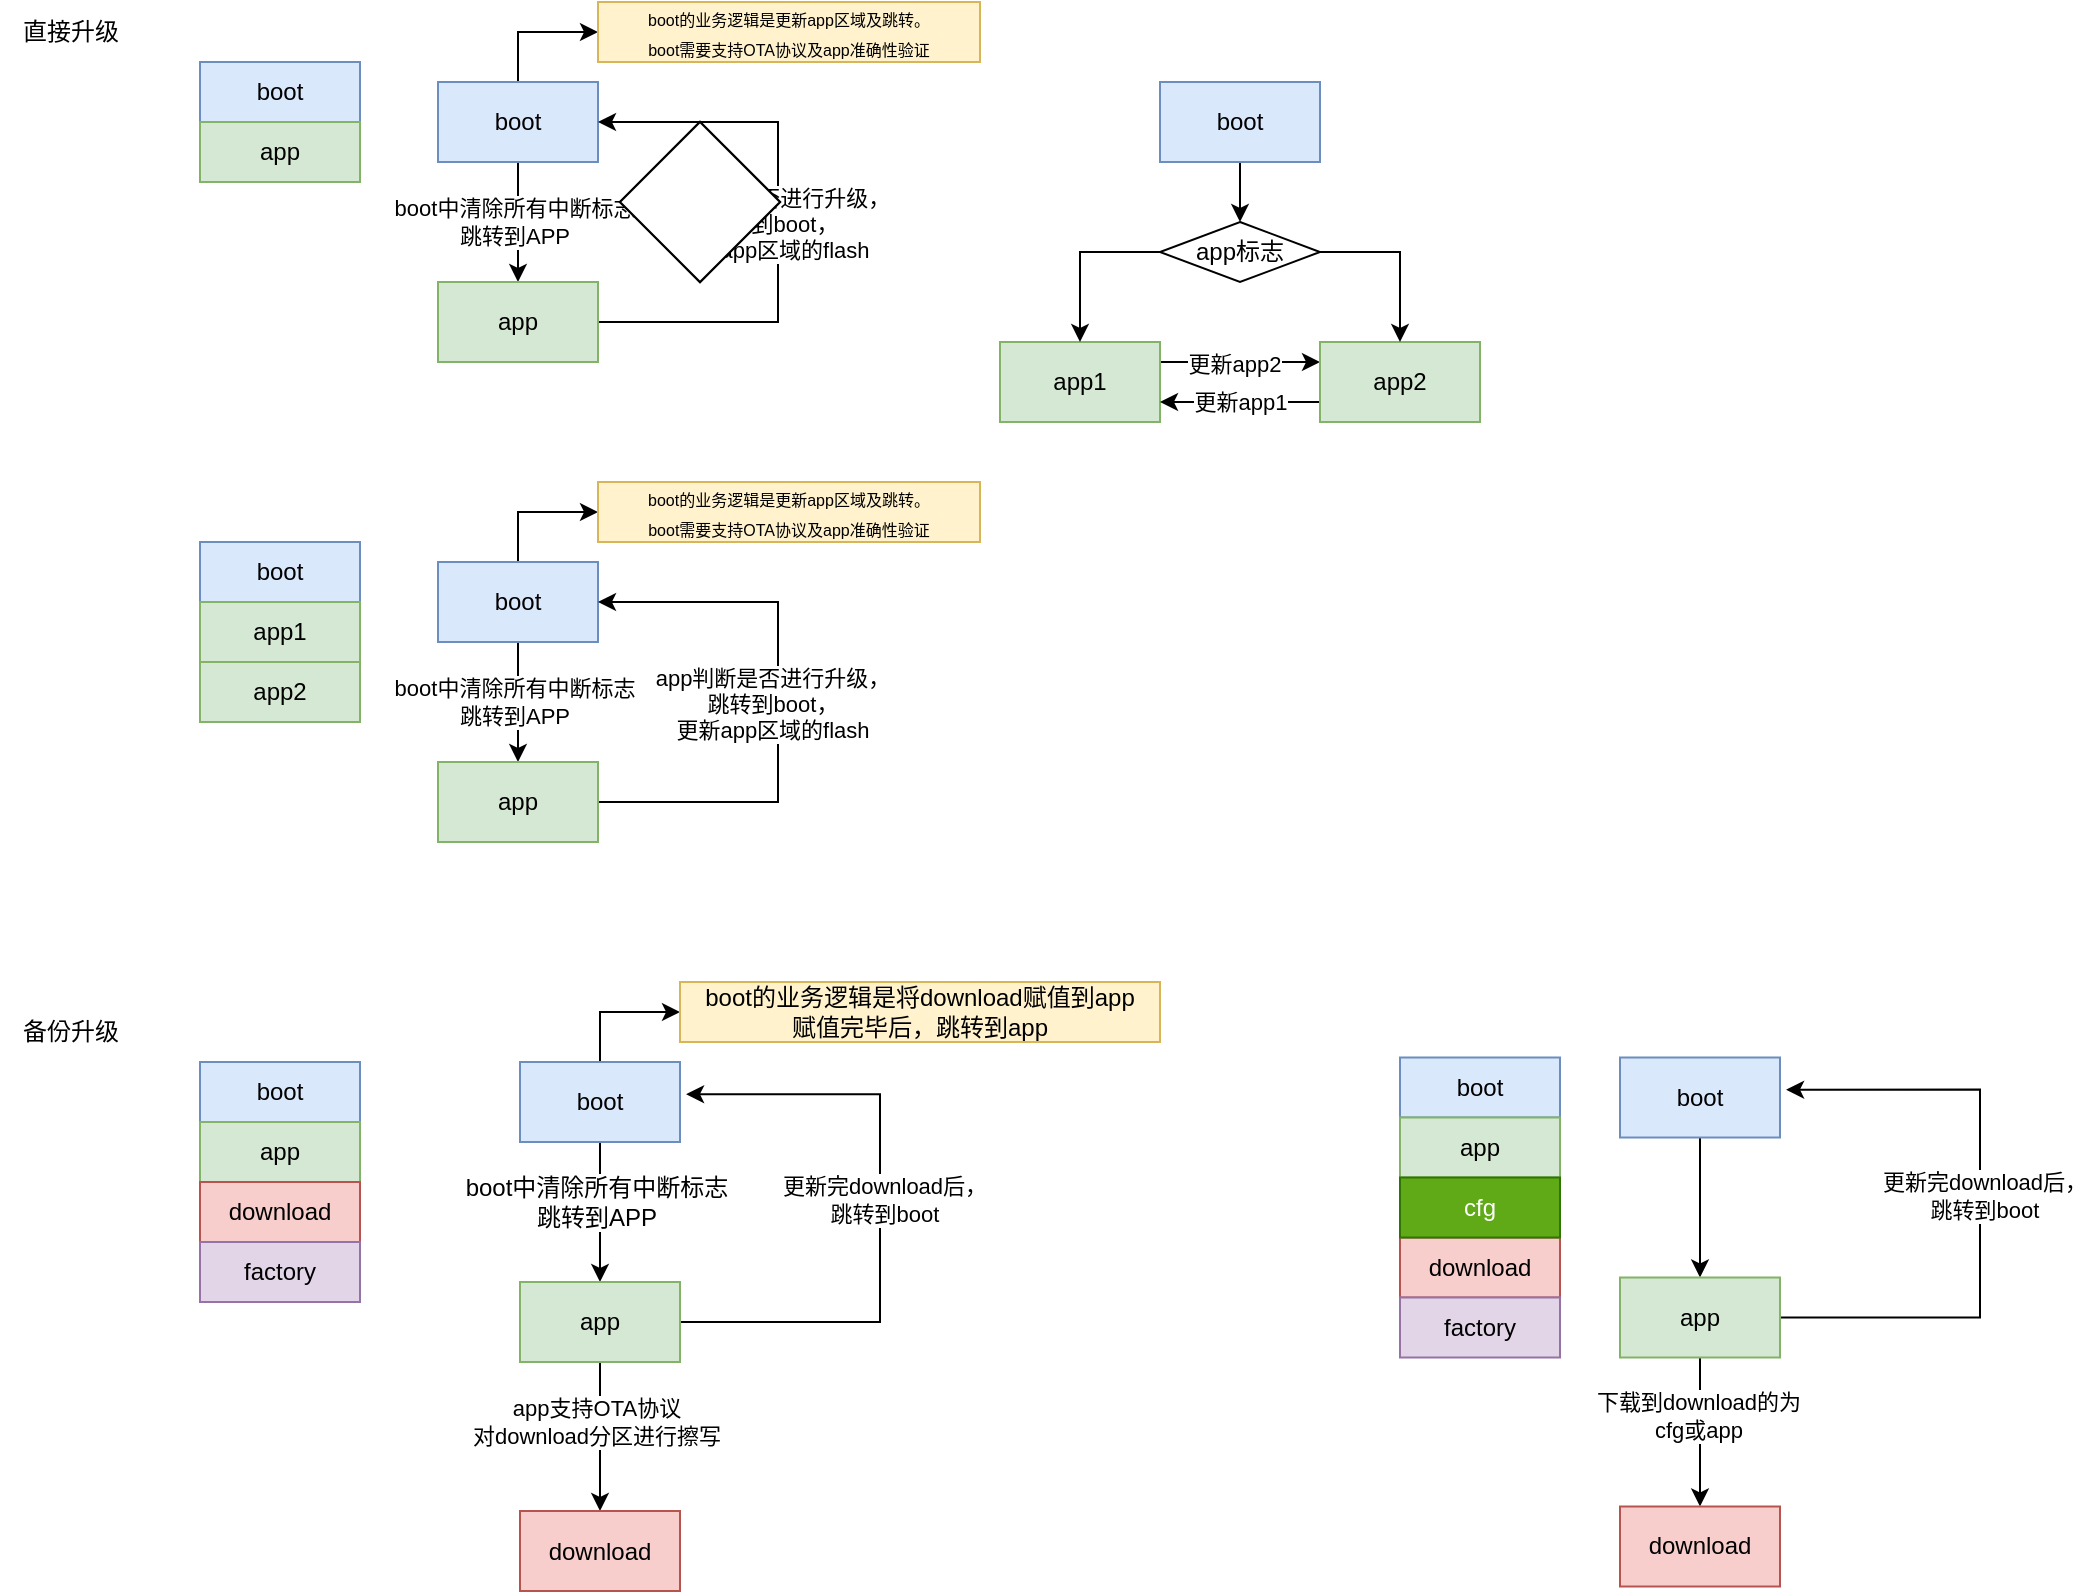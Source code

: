 <mxfile version="24.6.4" type="device">
  <diagram name="第 1 页" id="53R7Ms7JH9BjM41UO29a">
    <mxGraphModel dx="989" dy="577" grid="1" gridSize="10" guides="1" tooltips="1" connect="1" arrows="1" fold="1" page="1" pageScale="1" pageWidth="827" pageHeight="1169" math="0" shadow="0">
      <root>
        <mxCell id="0" />
        <mxCell id="1" parent="0" />
        <mxCell id="bEL9knOO9YW6Jk67Ol-h-2" value="直接升级" style="text;html=1;align=center;verticalAlign=middle;resizable=0;points=[];autosize=1;strokeColor=none;fillColor=none;" vertex="1" parent="1">
          <mxGeometry x="20" y="10" width="70" height="30" as="geometry" />
        </mxCell>
        <mxCell id="bEL9knOO9YW6Jk67Ol-h-3" value="boot" style="rounded=0;whiteSpace=wrap;html=1;fillColor=#dae8fc;strokeColor=#6c8ebf;" vertex="1" parent="1">
          <mxGeometry x="120" y="40" width="80" height="30" as="geometry" />
        </mxCell>
        <mxCell id="bEL9knOO9YW6Jk67Ol-h-4" value="app" style="rounded=0;whiteSpace=wrap;html=1;fillColor=#d5e8d4;strokeColor=#82b366;" vertex="1" parent="1">
          <mxGeometry x="120" y="70" width="80" height="30" as="geometry" />
        </mxCell>
        <mxCell id="bEL9knOO9YW6Jk67Ol-h-15" value="" style="edgeStyle=orthogonalEdgeStyle;rounded=0;orthogonalLoop=1;jettySize=auto;html=1;" edge="1" parent="1" source="bEL9knOO9YW6Jk67Ol-h-13" target="bEL9knOO9YW6Jk67Ol-h-14">
          <mxGeometry relative="1" as="geometry" />
        </mxCell>
        <mxCell id="bEL9knOO9YW6Jk67Ol-h-18" value="boot中清除所有中断标志&lt;br style=&quot;font-size: 11px;&quot;&gt;跳转到APP" style="edgeLabel;html=1;align=center;verticalAlign=middle;resizable=0;points=[];fontSize=11;" vertex="1" connectable="0" parent="bEL9knOO9YW6Jk67Ol-h-15">
          <mxGeometry x="-0.021" y="-2" relative="1" as="geometry">
            <mxPoint as="offset" />
          </mxGeometry>
        </mxCell>
        <mxCell id="bEL9knOO9YW6Jk67Ol-h-23" style="edgeStyle=orthogonalEdgeStyle;rounded=0;orthogonalLoop=1;jettySize=auto;html=1;entryX=0;entryY=0.5;entryDx=0;entryDy=0;" edge="1" parent="1" source="bEL9knOO9YW6Jk67Ol-h-13" target="bEL9knOO9YW6Jk67Ol-h-22">
          <mxGeometry relative="1" as="geometry">
            <Array as="points">
              <mxPoint x="279" y="25" />
            </Array>
          </mxGeometry>
        </mxCell>
        <mxCell id="bEL9knOO9YW6Jk67Ol-h-13" value="boot" style="rounded=0;whiteSpace=wrap;html=1;fillColor=#dae8fc;strokeColor=#6c8ebf;" vertex="1" parent="1">
          <mxGeometry x="239" y="50" width="80" height="40" as="geometry" />
        </mxCell>
        <mxCell id="bEL9knOO9YW6Jk67Ol-h-16" style="edgeStyle=orthogonalEdgeStyle;rounded=0;orthogonalLoop=1;jettySize=auto;html=1;exitX=1;exitY=0.5;exitDx=0;exitDy=0;" edge="1" parent="1" source="bEL9knOO9YW6Jk67Ol-h-14">
          <mxGeometry relative="1" as="geometry">
            <mxPoint x="319" y="70" as="targetPoint" />
            <mxPoint x="318.996" y="150" as="sourcePoint" />
            <Array as="points">
              <mxPoint x="409" y="170" />
              <mxPoint x="409" y="70" />
            </Array>
          </mxGeometry>
        </mxCell>
        <mxCell id="bEL9knOO9YW6Jk67Ol-h-20" value="app判断是否进行升级，&lt;br style=&quot;font-size: 11px;&quot;&gt;跳转到boot，&lt;br style=&quot;font-size: 11px;&quot;&gt;更新app区域的flash" style="edgeLabel;html=1;align=center;verticalAlign=middle;resizable=0;points=[];fontSize=11;" vertex="1" connectable="0" parent="bEL9knOO9YW6Jk67Ol-h-16">
          <mxGeometry x="-0.007" y="3" relative="1" as="geometry">
            <mxPoint as="offset" />
          </mxGeometry>
        </mxCell>
        <mxCell id="bEL9knOO9YW6Jk67Ol-h-14" value="app" style="rounded=0;whiteSpace=wrap;html=1;fillColor=#d5e8d4;strokeColor=#82b366;" vertex="1" parent="1">
          <mxGeometry x="239" y="150" width="80" height="40" as="geometry" />
        </mxCell>
        <mxCell id="bEL9knOO9YW6Jk67Ol-h-22" value="&lt;font style=&quot;font-size: 8px;&quot;&gt;boot的业务逻辑是更新app区域及跳转。&lt;br&gt;boot需要支持OTA协议及app准确性验证&lt;/font&gt;" style="text;html=1;align=center;verticalAlign=middle;whiteSpace=wrap;rounded=0;fillColor=#fff2cc;strokeColor=#d6b656;" vertex="1" parent="1">
          <mxGeometry x="319" y="10" width="191" height="30" as="geometry" />
        </mxCell>
        <mxCell id="bEL9knOO9YW6Jk67Ol-h-25" value="备份升级" style="text;html=1;align=center;verticalAlign=middle;resizable=0;points=[];autosize=1;strokeColor=none;fillColor=none;" vertex="1" parent="1">
          <mxGeometry x="20" y="510" width="70" height="30" as="geometry" />
        </mxCell>
        <mxCell id="bEL9knOO9YW6Jk67Ol-h-26" value="boot" style="rounded=0;whiteSpace=wrap;html=1;fillColor=#dae8fc;strokeColor=#6c8ebf;" vertex="1" parent="1">
          <mxGeometry x="120" y="540" width="80" height="30" as="geometry" />
        </mxCell>
        <mxCell id="bEL9knOO9YW6Jk67Ol-h-27" value="app" style="rounded=0;whiteSpace=wrap;html=1;fillColor=#d5e8d4;strokeColor=#82b366;" vertex="1" parent="1">
          <mxGeometry x="120" y="570" width="80" height="30" as="geometry" />
        </mxCell>
        <mxCell id="bEL9knOO9YW6Jk67Ol-h-28" value="download" style="rounded=0;whiteSpace=wrap;html=1;fillColor=#f8cecc;strokeColor=#b85450;" vertex="1" parent="1">
          <mxGeometry x="120" y="600" width="80" height="30" as="geometry" />
        </mxCell>
        <mxCell id="bEL9knOO9YW6Jk67Ol-h-31" value="" style="edgeStyle=orthogonalEdgeStyle;rounded=0;orthogonalLoop=1;jettySize=auto;html=1;" edge="1" parent="1" source="bEL9knOO9YW6Jk67Ol-h-29" target="bEL9knOO9YW6Jk67Ol-h-30">
          <mxGeometry relative="1" as="geometry" />
        </mxCell>
        <mxCell id="bEL9knOO9YW6Jk67Ol-h-32" value="&lt;span style=&quot;font-size: 12px;&quot;&gt;boot中清除所有中断标志&lt;/span&gt;&lt;br style=&quot;font-size: 12px;&quot;&gt;&lt;span style=&quot;font-size: 12px;&quot;&gt;跳转到APP&lt;/span&gt;" style="edgeLabel;html=1;align=center;verticalAlign=middle;resizable=0;points=[];fontSize=12;" vertex="1" connectable="0" parent="bEL9knOO9YW6Jk67Ol-h-31">
          <mxGeometry x="-0.136" y="-2" relative="1" as="geometry">
            <mxPoint as="offset" />
          </mxGeometry>
        </mxCell>
        <mxCell id="bEL9knOO9YW6Jk67Ol-h-43" style="edgeStyle=orthogonalEdgeStyle;rounded=0;orthogonalLoop=1;jettySize=auto;html=1;entryX=0;entryY=0.5;entryDx=0;entryDy=0;" edge="1" parent="1" source="bEL9knOO9YW6Jk67Ol-h-29" target="bEL9knOO9YW6Jk67Ol-h-42">
          <mxGeometry relative="1" as="geometry" />
        </mxCell>
        <mxCell id="bEL9knOO9YW6Jk67Ol-h-29" value="boot" style="rounded=0;whiteSpace=wrap;html=1;fillColor=#dae8fc;strokeColor=#6c8ebf;" vertex="1" parent="1">
          <mxGeometry x="280" y="540" width="80" height="40" as="geometry" />
        </mxCell>
        <mxCell id="bEL9knOO9YW6Jk67Ol-h-37" value="" style="edgeStyle=orthogonalEdgeStyle;rounded=0;orthogonalLoop=1;jettySize=auto;html=1;" edge="1" parent="1" source="bEL9knOO9YW6Jk67Ol-h-30" target="bEL9knOO9YW6Jk67Ol-h-36">
          <mxGeometry relative="1" as="geometry" />
        </mxCell>
        <mxCell id="bEL9knOO9YW6Jk67Ol-h-38" value="app支持OTA协议&lt;br style=&quot;font-size: 11px;&quot;&gt;对download分区进行擦写" style="edgeLabel;html=1;align=center;verticalAlign=middle;resizable=0;points=[];fontSize=11;" vertex="1" connectable="0" parent="bEL9knOO9YW6Jk67Ol-h-37">
          <mxGeometry x="-0.214" y="-2" relative="1" as="geometry">
            <mxPoint as="offset" />
          </mxGeometry>
        </mxCell>
        <mxCell id="bEL9knOO9YW6Jk67Ol-h-40" style="edgeStyle=orthogonalEdgeStyle;rounded=0;orthogonalLoop=1;jettySize=auto;html=1;entryX=1.038;entryY=0.402;entryDx=0;entryDy=0;entryPerimeter=0;" edge="1" parent="1" source="bEL9knOO9YW6Jk67Ol-h-30" target="bEL9knOO9YW6Jk67Ol-h-29">
          <mxGeometry relative="1" as="geometry">
            <mxPoint x="440" y="560.0" as="targetPoint" />
            <Array as="points">
              <mxPoint x="460" y="670" />
              <mxPoint x="460" y="556" />
            </Array>
          </mxGeometry>
        </mxCell>
        <mxCell id="bEL9knOO9YW6Jk67Ol-h-41" value="更新完download后，&lt;br&gt;跳转到boot" style="edgeLabel;html=1;align=center;verticalAlign=middle;resizable=0;points=[];" vertex="1" connectable="0" parent="bEL9knOO9YW6Jk67Ol-h-40">
          <mxGeometry x="0.04" y="-2" relative="1" as="geometry">
            <mxPoint as="offset" />
          </mxGeometry>
        </mxCell>
        <mxCell id="bEL9knOO9YW6Jk67Ol-h-30" value="app" style="rounded=0;whiteSpace=wrap;html=1;fillColor=#d5e8d4;strokeColor=#82b366;" vertex="1" parent="1">
          <mxGeometry x="280" y="650" width="80" height="40" as="geometry" />
        </mxCell>
        <mxCell id="bEL9knOO9YW6Jk67Ol-h-36" value="download" style="rounded=0;whiteSpace=wrap;html=1;fillColor=#f8cecc;strokeColor=#b85450;" vertex="1" parent="1">
          <mxGeometry x="280" y="764.5" width="80" height="40" as="geometry" />
        </mxCell>
        <mxCell id="bEL9knOO9YW6Jk67Ol-h-42" value="&lt;font style=&quot;font-size: 12px;&quot;&gt;boot的业务逻辑是将download赋值到app&lt;br style=&quot;font-size: 12px;&quot;&gt;赋值完毕后，跳转到app&lt;/font&gt;" style="text;html=1;align=center;verticalAlign=middle;whiteSpace=wrap;rounded=0;fillColor=#fff2cc;strokeColor=#d6b656;fontSize=12;" vertex="1" parent="1">
          <mxGeometry x="360" y="500" width="240" height="30" as="geometry" />
        </mxCell>
        <mxCell id="bEL9knOO9YW6Jk67Ol-h-45" value="boot" style="rounded=0;whiteSpace=wrap;html=1;fillColor=#dae8fc;strokeColor=#6c8ebf;" vertex="1" parent="1">
          <mxGeometry x="120" y="280" width="80" height="30" as="geometry" />
        </mxCell>
        <mxCell id="bEL9knOO9YW6Jk67Ol-h-46" value="app1" style="rounded=0;whiteSpace=wrap;html=1;fillColor=#d5e8d4;strokeColor=#82b366;" vertex="1" parent="1">
          <mxGeometry x="120" y="310" width="80" height="30" as="geometry" />
        </mxCell>
        <mxCell id="bEL9knOO9YW6Jk67Ol-h-47" value="" style="edgeStyle=orthogonalEdgeStyle;rounded=0;orthogonalLoop=1;jettySize=auto;html=1;" edge="1" parent="1" source="bEL9knOO9YW6Jk67Ol-h-50">
          <mxGeometry relative="1" as="geometry">
            <mxPoint x="279" y="390" as="targetPoint" />
          </mxGeometry>
        </mxCell>
        <mxCell id="bEL9knOO9YW6Jk67Ol-h-48" value="boot中清除所有中断标志&lt;br style=&quot;font-size: 11px;&quot;&gt;跳转到APP" style="edgeLabel;html=1;align=center;verticalAlign=middle;resizable=0;points=[];fontSize=11;" vertex="1" connectable="0" parent="bEL9knOO9YW6Jk67Ol-h-47">
          <mxGeometry x="-0.021" y="-2" relative="1" as="geometry">
            <mxPoint as="offset" />
          </mxGeometry>
        </mxCell>
        <mxCell id="bEL9knOO9YW6Jk67Ol-h-49" style="edgeStyle=orthogonalEdgeStyle;rounded=0;orthogonalLoop=1;jettySize=auto;html=1;entryX=0;entryY=0.5;entryDx=0;entryDy=0;" edge="1" parent="1" source="bEL9knOO9YW6Jk67Ol-h-50" target="bEL9knOO9YW6Jk67Ol-h-53">
          <mxGeometry relative="1" as="geometry">
            <Array as="points">
              <mxPoint x="279" y="265" />
            </Array>
          </mxGeometry>
        </mxCell>
        <mxCell id="bEL9knOO9YW6Jk67Ol-h-50" value="boot" style="rounded=0;whiteSpace=wrap;html=1;fillColor=#dae8fc;strokeColor=#6c8ebf;" vertex="1" parent="1">
          <mxGeometry x="239" y="290" width="80" height="40" as="geometry" />
        </mxCell>
        <mxCell id="bEL9knOO9YW6Jk67Ol-h-51" style="edgeStyle=orthogonalEdgeStyle;rounded=0;orthogonalLoop=1;jettySize=auto;html=1;exitX=1;exitY=0.5;exitDx=0;exitDy=0;" edge="1" parent="1">
          <mxGeometry relative="1" as="geometry">
            <mxPoint x="319" y="310" as="targetPoint" />
            <mxPoint x="319" y="410" as="sourcePoint" />
            <Array as="points">
              <mxPoint x="409" y="410" />
              <mxPoint x="409" y="310" />
            </Array>
          </mxGeometry>
        </mxCell>
        <mxCell id="bEL9knOO9YW6Jk67Ol-h-52" value="app判断是否进行升级，&lt;br style=&quot;font-size: 11px;&quot;&gt;跳转到boot，&lt;br style=&quot;font-size: 11px;&quot;&gt;更新app区域的flash" style="edgeLabel;html=1;align=center;verticalAlign=middle;resizable=0;points=[];fontSize=11;" vertex="1" connectable="0" parent="bEL9knOO9YW6Jk67Ol-h-51">
          <mxGeometry x="-0.007" y="3" relative="1" as="geometry">
            <mxPoint as="offset" />
          </mxGeometry>
        </mxCell>
        <mxCell id="bEL9knOO9YW6Jk67Ol-h-53" value="&lt;font style=&quot;font-size: 8px;&quot;&gt;boot的业务逻辑是更新app区域及跳转。&lt;br&gt;boot需要支持OTA协议及app准确性验证&lt;/font&gt;" style="text;html=1;align=center;verticalAlign=middle;whiteSpace=wrap;rounded=0;fillColor=#fff2cc;strokeColor=#d6b656;" vertex="1" parent="1">
          <mxGeometry x="319" y="250" width="191" height="30" as="geometry" />
        </mxCell>
        <mxCell id="bEL9knOO9YW6Jk67Ol-h-54" value="app" style="rounded=0;whiteSpace=wrap;html=1;fillColor=#d5e8d4;strokeColor=#82b366;" vertex="1" parent="1">
          <mxGeometry x="239" y="390" width="80" height="40" as="geometry" />
        </mxCell>
        <mxCell id="bEL9knOO9YW6Jk67Ol-h-55" value="app2" style="rounded=0;whiteSpace=wrap;html=1;fillColor=#d5e8d4;strokeColor=#82b366;" vertex="1" parent="1">
          <mxGeometry x="120" y="340" width="80" height="30" as="geometry" />
        </mxCell>
        <mxCell id="bEL9knOO9YW6Jk67Ol-h-57" value="factory" style="rounded=0;whiteSpace=wrap;html=1;fillColor=#e1d5e7;strokeColor=#9673a6;" vertex="1" parent="1">
          <mxGeometry x="120" y="630" width="80" height="30" as="geometry" />
        </mxCell>
        <mxCell id="bEL9knOO9YW6Jk67Ol-h-74" value="" style="edgeStyle=orthogonalEdgeStyle;rounded=0;orthogonalLoop=1;jettySize=auto;html=1;" edge="1" parent="1" source="bEL9knOO9YW6Jk67Ol-h-61" target="bEL9knOO9YW6Jk67Ol-h-70">
          <mxGeometry relative="1" as="geometry" />
        </mxCell>
        <mxCell id="bEL9knOO9YW6Jk67Ol-h-61" value="boot" style="rounded=0;whiteSpace=wrap;html=1;fillColor=#dae8fc;strokeColor=#6c8ebf;" vertex="1" parent="1">
          <mxGeometry x="600" y="50" width="80" height="40" as="geometry" />
        </mxCell>
        <mxCell id="bEL9knOO9YW6Jk67Ol-h-75" style="edgeStyle=orthogonalEdgeStyle;rounded=0;orthogonalLoop=1;jettySize=auto;html=1;exitX=1;exitY=0.25;exitDx=0;exitDy=0;entryX=0;entryY=0.25;entryDx=0;entryDy=0;" edge="1" parent="1" source="bEL9knOO9YW6Jk67Ol-h-64" target="bEL9knOO9YW6Jk67Ol-h-65">
          <mxGeometry relative="1" as="geometry" />
        </mxCell>
        <mxCell id="bEL9knOO9YW6Jk67Ol-h-77" value="更新app2" style="edgeLabel;html=1;align=center;verticalAlign=middle;resizable=0;points=[];" vertex="1" connectable="0" parent="bEL9knOO9YW6Jk67Ol-h-75">
          <mxGeometry x="-0.07" y="-1" relative="1" as="geometry">
            <mxPoint as="offset" />
          </mxGeometry>
        </mxCell>
        <mxCell id="bEL9knOO9YW6Jk67Ol-h-64" value="app1" style="rounded=0;whiteSpace=wrap;html=1;fillColor=#d5e8d4;strokeColor=#82b366;" vertex="1" parent="1">
          <mxGeometry x="520" y="180" width="80" height="40" as="geometry" />
        </mxCell>
        <mxCell id="bEL9knOO9YW6Jk67Ol-h-76" style="edgeStyle=orthogonalEdgeStyle;rounded=0;orthogonalLoop=1;jettySize=auto;html=1;exitX=0;exitY=0.75;exitDx=0;exitDy=0;entryX=1;entryY=0.75;entryDx=0;entryDy=0;" edge="1" parent="1" source="bEL9knOO9YW6Jk67Ol-h-65" target="bEL9knOO9YW6Jk67Ol-h-64">
          <mxGeometry relative="1" as="geometry" />
        </mxCell>
        <mxCell id="bEL9knOO9YW6Jk67Ol-h-80" value="更新app1" style="edgeLabel;html=1;align=center;verticalAlign=middle;resizable=0;points=[];" vertex="1" connectable="0" parent="bEL9knOO9YW6Jk67Ol-h-76">
          <mxGeometry x="0.018" relative="1" as="geometry">
            <mxPoint as="offset" />
          </mxGeometry>
        </mxCell>
        <mxCell id="bEL9knOO9YW6Jk67Ol-h-65" value="app2" style="rounded=0;whiteSpace=wrap;html=1;fillColor=#d5e8d4;strokeColor=#82b366;" vertex="1" parent="1">
          <mxGeometry x="680" y="180" width="80" height="40" as="geometry" />
        </mxCell>
        <mxCell id="bEL9knOO9YW6Jk67Ol-h-67" value="" style="rhombus;whiteSpace=wrap;html=1;" vertex="1" parent="1">
          <mxGeometry x="330" y="70" width="80" height="80" as="geometry" />
        </mxCell>
        <mxCell id="bEL9knOO9YW6Jk67Ol-h-68" value="" style="rhombus;whiteSpace=wrap;html=1;" vertex="1" parent="1">
          <mxGeometry x="330" y="70" width="80" height="80" as="geometry" />
        </mxCell>
        <mxCell id="bEL9knOO9YW6Jk67Ol-h-69" value="" style="rhombus;whiteSpace=wrap;html=1;" vertex="1" parent="1">
          <mxGeometry x="330" y="70" width="80" height="80" as="geometry" />
        </mxCell>
        <mxCell id="bEL9knOO9YW6Jk67Ol-h-71" value="" style="edgeStyle=orthogonalEdgeStyle;rounded=0;orthogonalLoop=1;jettySize=auto;html=1;exitX=1;exitY=0.5;exitDx=0;exitDy=0;" edge="1" parent="1" source="bEL9knOO9YW6Jk67Ol-h-70" target="bEL9knOO9YW6Jk67Ol-h-65">
          <mxGeometry relative="1" as="geometry">
            <Array as="points">
              <mxPoint x="720" y="135" />
            </Array>
          </mxGeometry>
        </mxCell>
        <mxCell id="bEL9knOO9YW6Jk67Ol-h-73" value="&lt;div&gt;&lt;br&gt;&lt;/div&gt;&lt;div&gt;&lt;br&gt;&lt;/div&gt;" style="edgeLabel;html=1;align=center;verticalAlign=middle;resizable=0;points=[];" vertex="1" connectable="0" parent="bEL9knOO9YW6Jk67Ol-h-71">
          <mxGeometry x="-0.812" y="1" relative="1" as="geometry">
            <mxPoint as="offset" />
          </mxGeometry>
        </mxCell>
        <mxCell id="bEL9knOO9YW6Jk67Ol-h-72" style="edgeStyle=orthogonalEdgeStyle;rounded=0;orthogonalLoop=1;jettySize=auto;html=1;exitX=0;exitY=0.5;exitDx=0;exitDy=0;entryX=0.5;entryY=0;entryDx=0;entryDy=0;" edge="1" parent="1" source="bEL9knOO9YW6Jk67Ol-h-70" target="bEL9knOO9YW6Jk67Ol-h-64">
          <mxGeometry relative="1" as="geometry" />
        </mxCell>
        <mxCell id="bEL9knOO9YW6Jk67Ol-h-70" value="app标志" style="rhombus;whiteSpace=wrap;html=1;" vertex="1" parent="1">
          <mxGeometry x="600" y="120" width="80" height="30" as="geometry" />
        </mxCell>
        <mxCell id="bEL9knOO9YW6Jk67Ol-h-81" value="" style="edgeStyle=orthogonalEdgeStyle;rounded=0;orthogonalLoop=1;jettySize=auto;html=1;" edge="1" parent="1" source="bEL9knOO9YW6Jk67Ol-h-83" target="bEL9knOO9YW6Jk67Ol-h-88">
          <mxGeometry relative="1" as="geometry" />
        </mxCell>
        <mxCell id="bEL9knOO9YW6Jk67Ol-h-83" value="boot" style="rounded=0;whiteSpace=wrap;html=1;fillColor=#dae8fc;strokeColor=#6c8ebf;" vertex="1" parent="1">
          <mxGeometry x="830" y="537.75" width="80" height="40" as="geometry" />
        </mxCell>
        <mxCell id="bEL9knOO9YW6Jk67Ol-h-84" value="" style="edgeStyle=orthogonalEdgeStyle;rounded=0;orthogonalLoop=1;jettySize=auto;html=1;" edge="1" parent="1" source="bEL9knOO9YW6Jk67Ol-h-88" target="bEL9knOO9YW6Jk67Ol-h-89">
          <mxGeometry relative="1" as="geometry" />
        </mxCell>
        <mxCell id="bEL9knOO9YW6Jk67Ol-h-95" value="下载到download的为&lt;div&gt;cfg或app&lt;/div&gt;" style="edgeLabel;html=1;align=center;verticalAlign=middle;resizable=0;points=[];" vertex="1" connectable="0" parent="bEL9knOO9YW6Jk67Ol-h-84">
          <mxGeometry x="-0.239" y="-1" relative="1" as="geometry">
            <mxPoint as="offset" />
          </mxGeometry>
        </mxCell>
        <mxCell id="bEL9knOO9YW6Jk67Ol-h-86" style="edgeStyle=orthogonalEdgeStyle;rounded=0;orthogonalLoop=1;jettySize=auto;html=1;entryX=1.038;entryY=0.402;entryDx=0;entryDy=0;entryPerimeter=0;" edge="1" parent="1" source="bEL9knOO9YW6Jk67Ol-h-88" target="bEL9knOO9YW6Jk67Ol-h-83">
          <mxGeometry relative="1" as="geometry">
            <mxPoint x="990" y="557.75" as="targetPoint" />
            <Array as="points">
              <mxPoint x="1010" y="667.75" />
              <mxPoint x="1010" y="553.75" />
            </Array>
          </mxGeometry>
        </mxCell>
        <mxCell id="bEL9knOO9YW6Jk67Ol-h-87" value="更新完download后，&lt;br&gt;跳转到boot" style="edgeLabel;html=1;align=center;verticalAlign=middle;resizable=0;points=[];" vertex="1" connectable="0" parent="bEL9knOO9YW6Jk67Ol-h-86">
          <mxGeometry x="0.04" y="-2" relative="1" as="geometry">
            <mxPoint as="offset" />
          </mxGeometry>
        </mxCell>
        <mxCell id="bEL9knOO9YW6Jk67Ol-h-88" value="app" style="rounded=0;whiteSpace=wrap;html=1;fillColor=#d5e8d4;strokeColor=#82b366;" vertex="1" parent="1">
          <mxGeometry x="830" y="647.75" width="80" height="40" as="geometry" />
        </mxCell>
        <mxCell id="bEL9knOO9YW6Jk67Ol-h-89" value="download" style="rounded=0;whiteSpace=wrap;html=1;fillColor=#f8cecc;strokeColor=#b85450;" vertex="1" parent="1">
          <mxGeometry x="830" y="762.25" width="80" height="40" as="geometry" />
        </mxCell>
        <mxCell id="bEL9knOO9YW6Jk67Ol-h-90" value="boot" style="rounded=0;whiteSpace=wrap;html=1;fillColor=#dae8fc;strokeColor=#6c8ebf;" vertex="1" parent="1">
          <mxGeometry x="720" y="537.75" width="80" height="30" as="geometry" />
        </mxCell>
        <mxCell id="bEL9knOO9YW6Jk67Ol-h-91" value="app" style="rounded=0;whiteSpace=wrap;html=1;fillColor=#d5e8d4;strokeColor=#82b366;" vertex="1" parent="1">
          <mxGeometry x="720" y="567.75" width="80" height="30" as="geometry" />
        </mxCell>
        <mxCell id="bEL9knOO9YW6Jk67Ol-h-92" value="download" style="rounded=0;whiteSpace=wrap;html=1;fillColor=#f8cecc;strokeColor=#b85450;" vertex="1" parent="1">
          <mxGeometry x="720" y="627.75" width="80" height="30" as="geometry" />
        </mxCell>
        <mxCell id="bEL9knOO9YW6Jk67Ol-h-93" value="factory" style="rounded=0;whiteSpace=wrap;html=1;fillColor=#e1d5e7;strokeColor=#9673a6;" vertex="1" parent="1">
          <mxGeometry x="720" y="657.75" width="80" height="30" as="geometry" />
        </mxCell>
        <mxCell id="bEL9knOO9YW6Jk67Ol-h-94" value="cfg" style="rounded=0;whiteSpace=wrap;html=1;fillColor=#60a917;strokeColor=#2D7600;fontColor=#ffffff;" vertex="1" parent="1">
          <mxGeometry x="720" y="597.75" width="80" height="30" as="geometry" />
        </mxCell>
      </root>
    </mxGraphModel>
  </diagram>
</mxfile>
